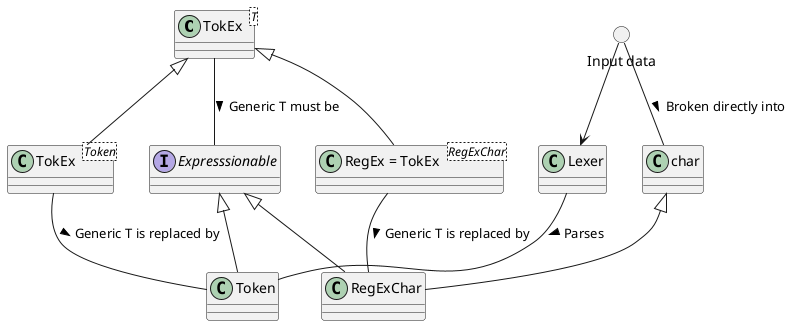 
@startuml classes

class "TokEx<T>" as TokEx {}
class "TokEx<Token>" as TokExT {}
interface Expresssionable {}
class Token {}
class char {}
class RegExChar {}
class "RegEx = TokEx<RegExChar>" as RegEx {}
class Lexer {}

() "Input data" as data

class Token extends Expresssionable {}
class TokExT extends TokEx {}
class RegEx extends TokEx {}
class RegExChar extends char {}
class RegExChar extends Expresssionable {}

data -d-> Lexer
data -d- char : Broken directly into >
Lexer -d- Token : Parses >
TokEx -- Expresssionable : Generic T must be >
TokExT -- Token : Generic T is replaced by >
RegEx -- RegExChar : Generic T is replaced by >

@enduml
